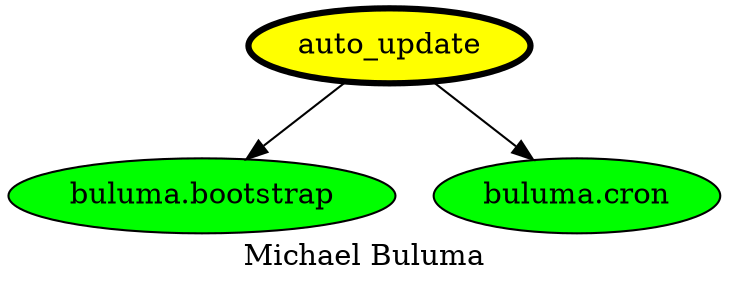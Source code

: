 digraph PhiloDilemma {
  label = "Michael Buluma" ;
  overlap=false
  {
    "auto_update" [fillcolor=yellow style=filled penwidth=3]
    "buluma.bootstrap" [fillcolor=green style=filled]
    "buluma.cron" [fillcolor=green style=filled]
  }
  "auto_update" -> "buluma.bootstrap"
  "auto_update" -> "buluma.cron"
}
